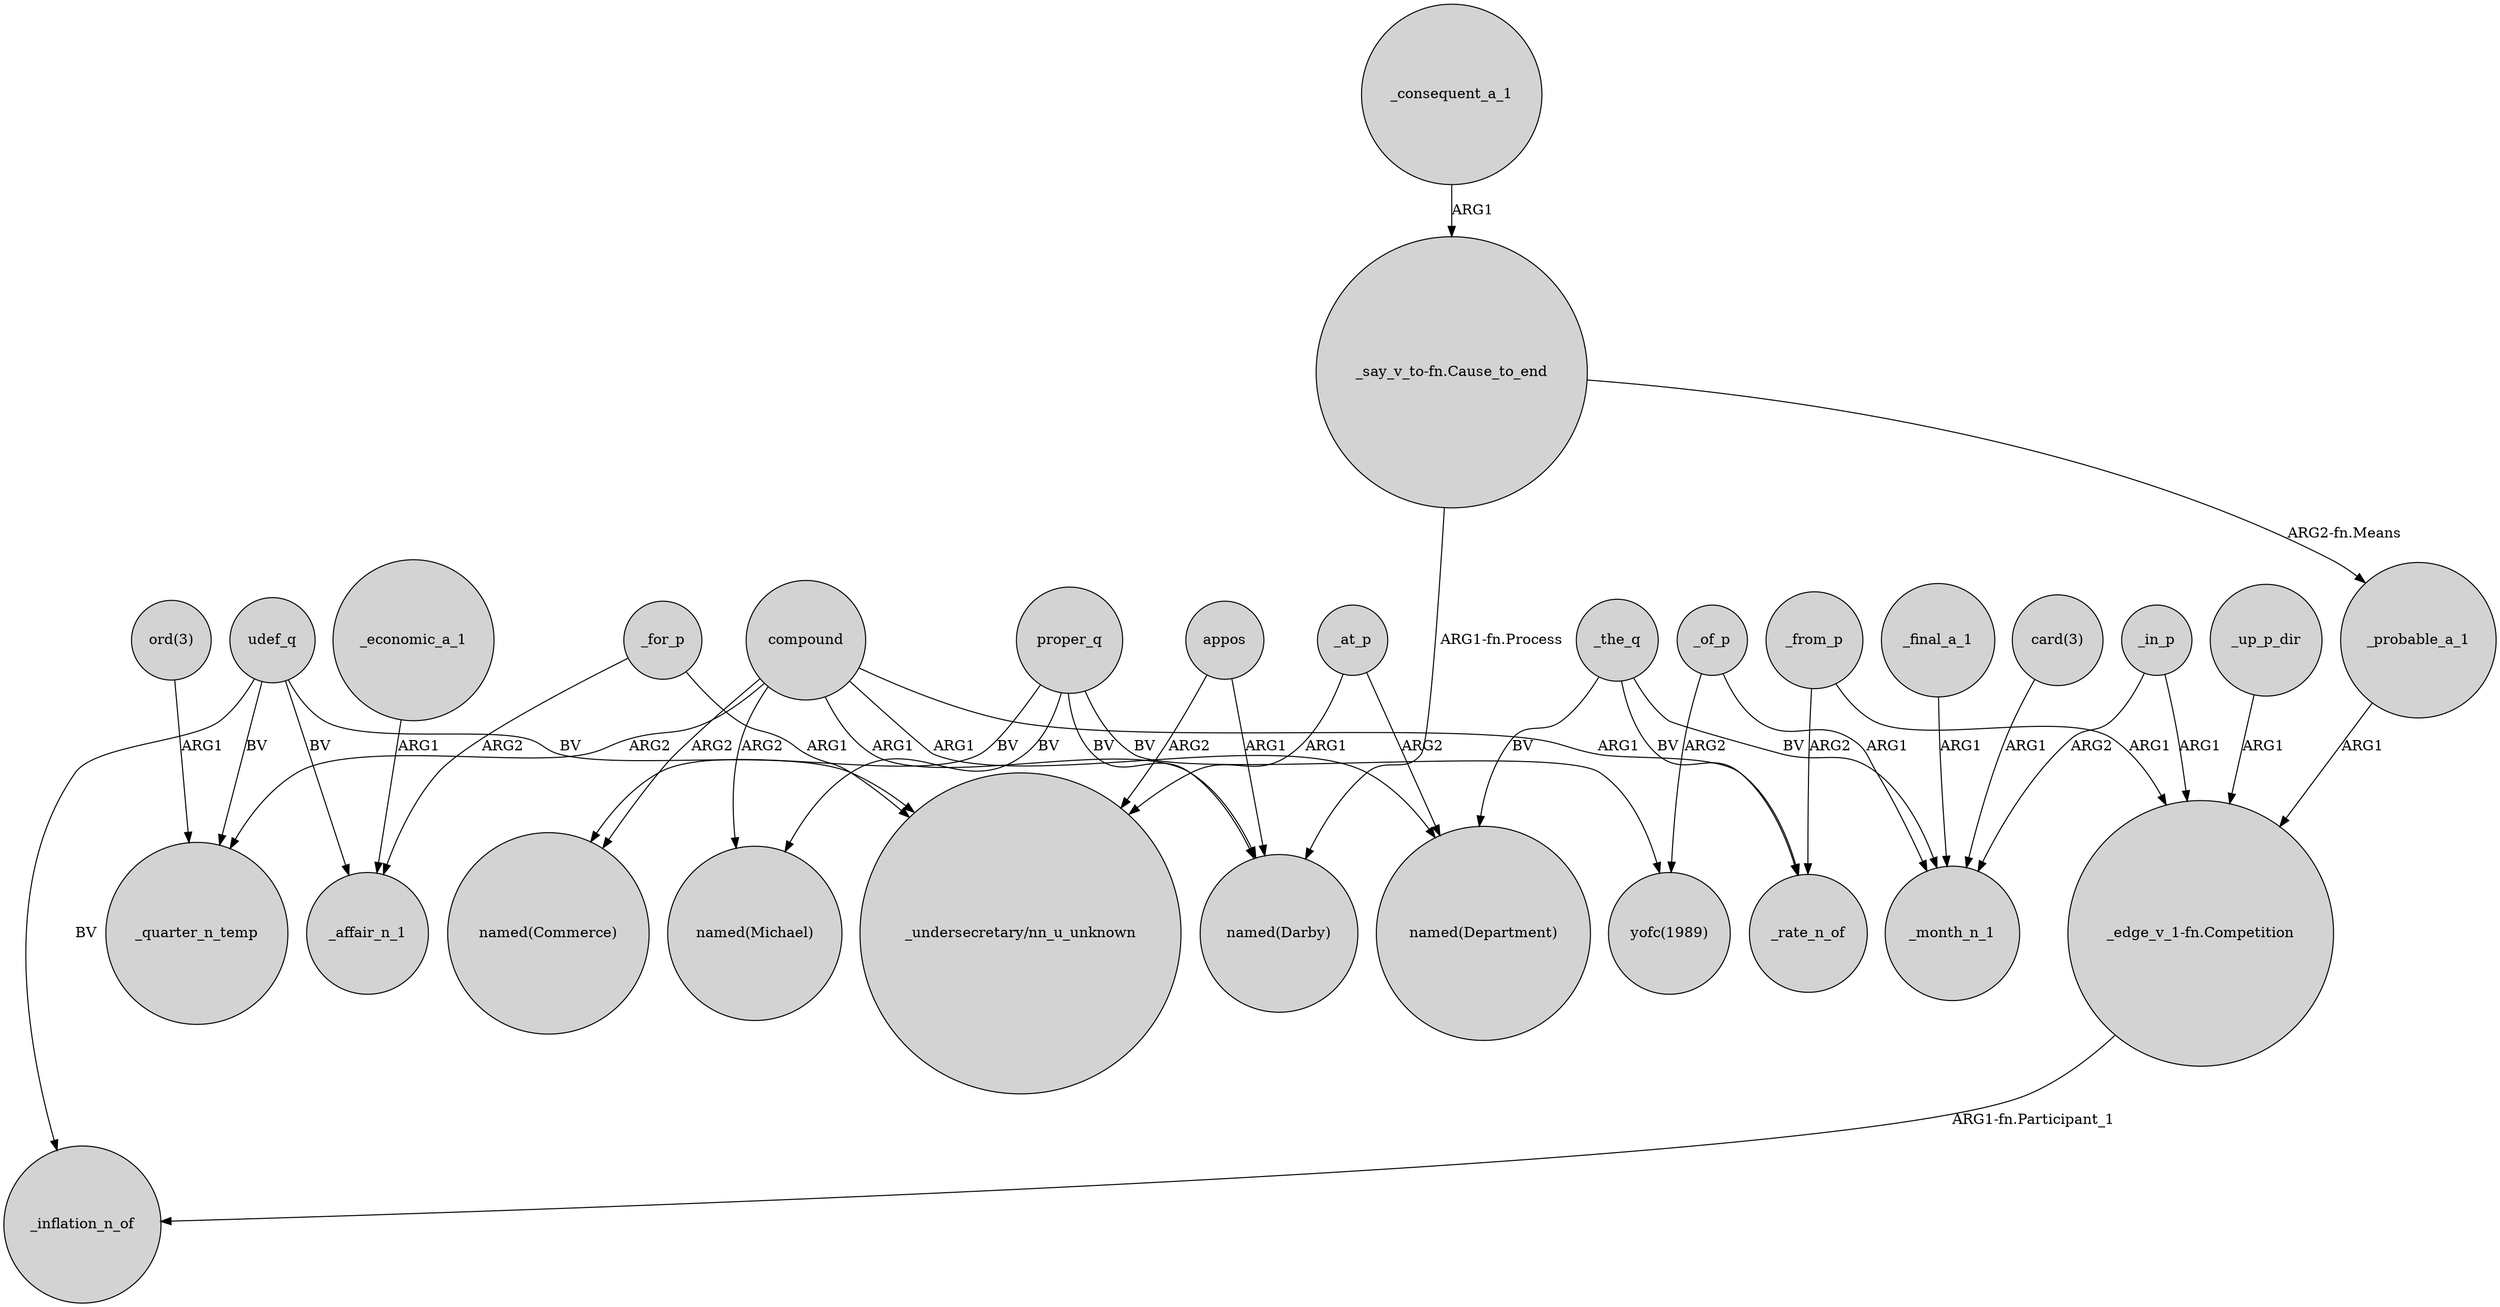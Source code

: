 digraph {
	node [shape=circle style=filled]
	_from_p -> _rate_n_of [label=ARG2]
	compound -> "named(Michael)" [label=ARG2]
	_economic_a_1 -> _affair_n_1 [label=ARG1]
	"ord(3)" -> _quarter_n_temp [label=ARG1]
	_at_p -> "named(Department)" [label=ARG2]
	_the_q -> _month_n_1 [label=BV]
	_the_q -> "named(Department)" [label=BV]
	proper_q -> "named(Darby)" [label=BV]
	"_say_v_to-fn.Cause_to_end" -> _probable_a_1 [label="ARG2-fn.Means"]
	"card(3)" -> _month_n_1 [label=ARG1]
	_in_p -> "_edge_v_1-fn.Competition" [label=ARG1]
	udef_q -> _inflation_n_of [label=BV]
	compound -> _rate_n_of [label=ARG1]
	compound -> "named(Commerce)" [label=ARG2]
	proper_q -> "named(Michael)" [label=BV]
	_of_p -> "yofc(1989)" [label=ARG2]
	udef_q -> "_undersecretary/nn_u_unknown" [label=BV]
	proper_q -> "named(Commerce)" [label=BV]
	_consequent_a_1 -> "_say_v_to-fn.Cause_to_end" [label=ARG1]
	_the_q -> _rate_n_of [label=BV]
	udef_q -> _affair_n_1 [label=BV]
	_probable_a_1 -> "_edge_v_1-fn.Competition" [label=ARG1]
	compound -> _quarter_n_temp [label=ARG2]
	_final_a_1 -> _month_n_1 [label=ARG1]
	compound -> "named(Department)" [label=ARG1]
	_in_p -> _month_n_1 [label=ARG2]
	_of_p -> _month_n_1 [label=ARG1]
	appos -> "_undersecretary/nn_u_unknown" [label=ARG2]
	proper_q -> "yofc(1989)" [label=BV]
	"_say_v_to-fn.Cause_to_end" -> "named(Darby)" [label="ARG1-fn.Process"]
	compound -> "named(Darby)" [label=ARG1]
	_at_p -> "_undersecretary/nn_u_unknown" [label=ARG1]
	appos -> "named(Darby)" [label=ARG1]
	udef_q -> _quarter_n_temp [label=BV]
	_from_p -> "_edge_v_1-fn.Competition" [label=ARG1]
	_up_p_dir -> "_edge_v_1-fn.Competition" [label=ARG1]
	_for_p -> "_undersecretary/nn_u_unknown" [label=ARG1]
	_for_p -> _affair_n_1 [label=ARG2]
	"_edge_v_1-fn.Competition" -> _inflation_n_of [label="ARG1-fn.Participant_1"]
}
